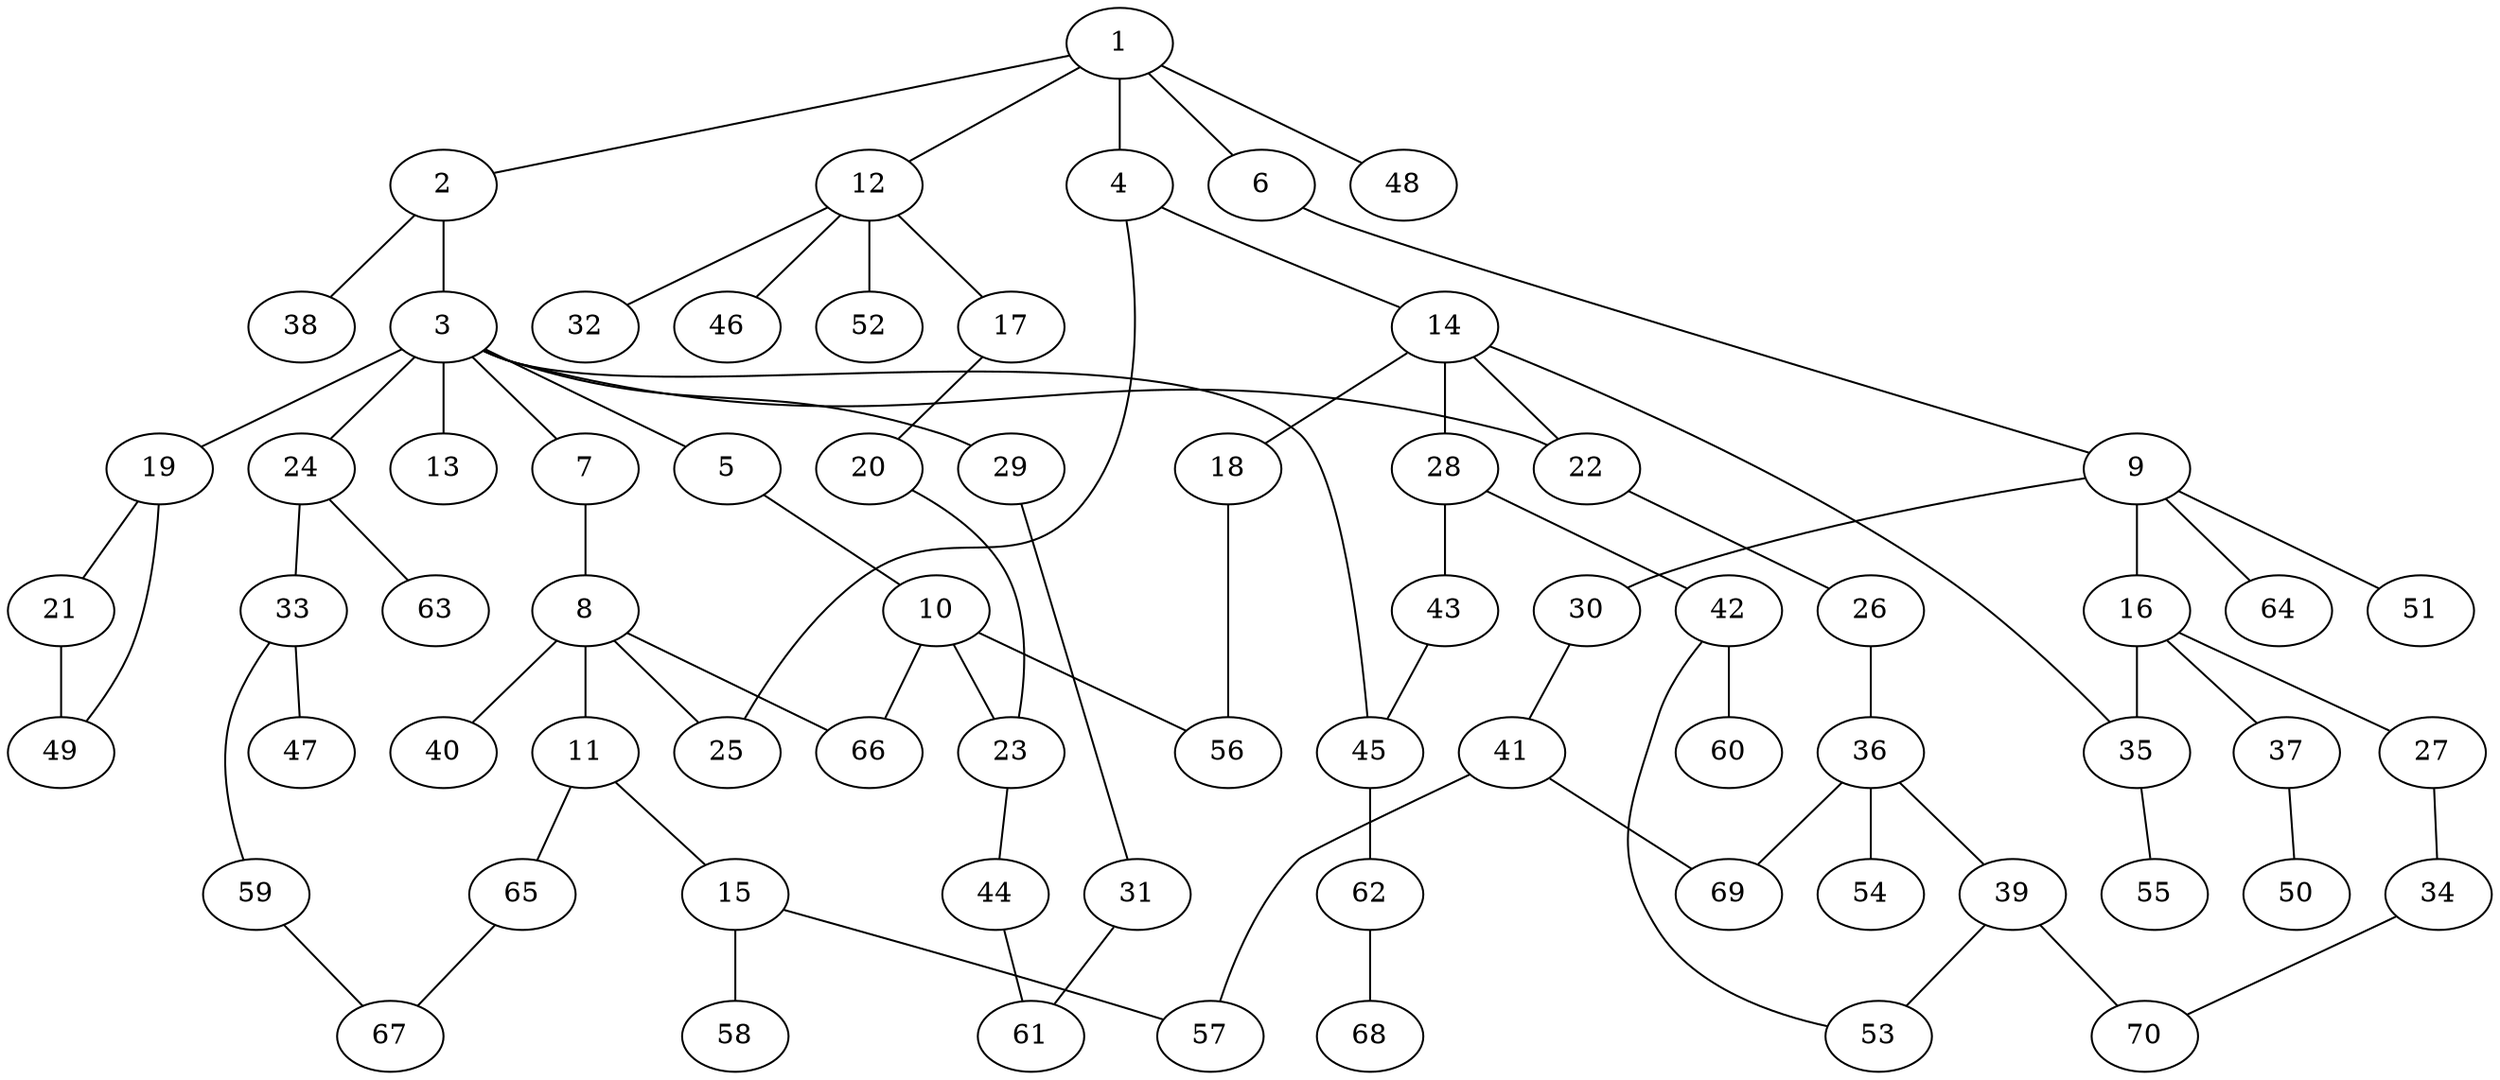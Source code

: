 graph graphname {1--2
1--4
1--6
1--12
1--48
2--3
2--38
3--5
3--7
3--13
3--19
3--22
3--24
3--29
3--45
4--14
4--25
5--10
6--9
7--8
8--11
8--25
8--40
8--66
9--16
9--30
9--51
9--64
10--23
10--56
10--66
11--15
11--65
12--17
12--32
12--46
12--52
14--18
14--22
14--28
14--35
15--57
15--58
16--27
16--35
16--37
17--20
18--56
19--21
19--49
20--23
21--49
22--26
23--44
24--33
24--63
26--36
27--34
28--42
28--43
29--31
30--41
31--61
33--47
33--59
34--70
35--55
36--39
36--54
36--69
37--50
39--53
39--70
41--57
41--69
42--53
42--60
43--45
44--61
45--62
59--67
62--68
65--67
}